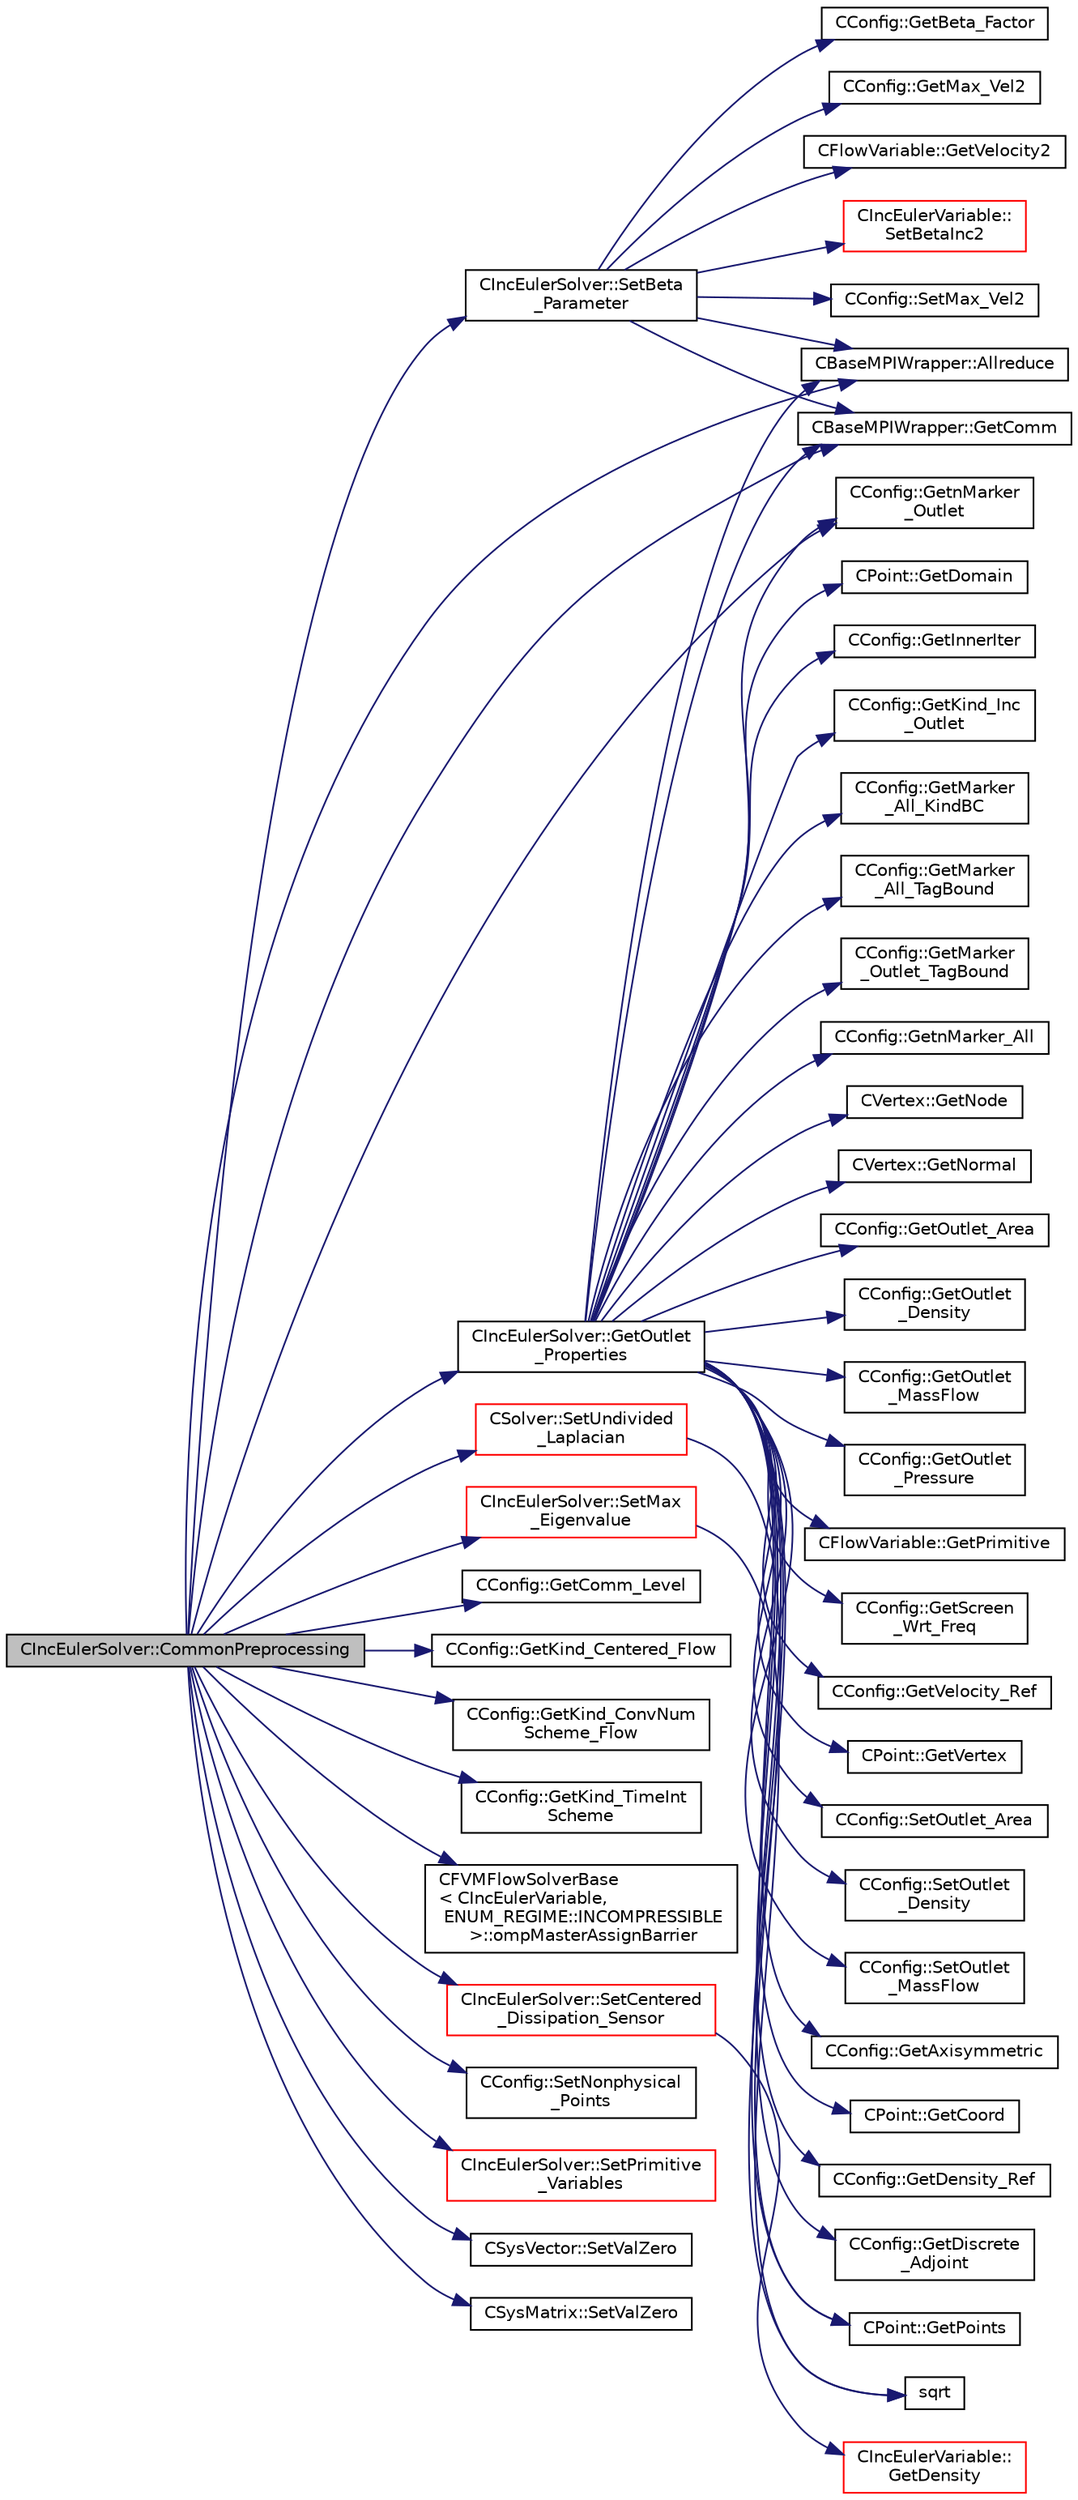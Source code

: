 digraph "CIncEulerSolver::CommonPreprocessing"
{
 // LATEX_PDF_SIZE
  edge [fontname="Helvetica",fontsize="10",labelfontname="Helvetica",labelfontsize="10"];
  node [fontname="Helvetica",fontsize="10",shape=record];
  rankdir="LR";
  Node1 [label="CIncEulerSolver::CommonPreprocessing",height=0.2,width=0.4,color="black", fillcolor="grey75", style="filled", fontcolor="black",tooltip="Preprocessing actions common to the Euler and NS solvers."];
  Node1 -> Node2 [color="midnightblue",fontsize="10",style="solid",fontname="Helvetica"];
  Node2 [label="CBaseMPIWrapper::Allreduce",height=0.2,width=0.4,color="black", fillcolor="white", style="filled",URL="$classCBaseMPIWrapper.html#a381d4b3738c09d92ee1ae9f89715b541",tooltip=" "];
  Node1 -> Node3 [color="midnightblue",fontsize="10",style="solid",fontname="Helvetica"];
  Node3 [label="CBaseMPIWrapper::GetComm",height=0.2,width=0.4,color="black", fillcolor="white", style="filled",URL="$classCBaseMPIWrapper.html#a8154391fc3522954802889d81d4ef5da",tooltip=" "];
  Node1 -> Node4 [color="midnightblue",fontsize="10",style="solid",fontname="Helvetica"];
  Node4 [label="CConfig::GetComm_Level",height=0.2,width=0.4,color="black", fillcolor="white", style="filled",URL="$classCConfig.html#aa495414133c826e5f6651d4ce82d0ef6",tooltip="Get the level of MPI communications to be performed."];
  Node1 -> Node5 [color="midnightblue",fontsize="10",style="solid",fontname="Helvetica"];
  Node5 [label="CConfig::GetKind_Centered_Flow",height=0.2,width=0.4,color="black", fillcolor="white", style="filled",URL="$classCConfig.html#ac98947febf35f20117815114d9371593",tooltip="Get the kind of center convective numerical scheme for the flow equations."];
  Node1 -> Node6 [color="midnightblue",fontsize="10",style="solid",fontname="Helvetica"];
  Node6 [label="CConfig::GetKind_ConvNum\lScheme_Flow",height=0.2,width=0.4,color="black", fillcolor="white", style="filled",URL="$classCConfig.html#ac664a20b0a09ab14844dc6326290f0a0",tooltip="Get the kind of convective numerical scheme for the flow equations (centered or upwind)."];
  Node1 -> Node7 [color="midnightblue",fontsize="10",style="solid",fontname="Helvetica"];
  Node7 [label="CConfig::GetKind_TimeInt\lScheme",height=0.2,width=0.4,color="black", fillcolor="white", style="filled",URL="$classCConfig.html#ad16f71356f146b530fb1fbb45444525c",tooltip="Get the kind of time integration method."];
  Node1 -> Node8 [color="midnightblue",fontsize="10",style="solid",fontname="Helvetica"];
  Node8 [label="CConfig::GetnMarker\l_Outlet",height=0.2,width=0.4,color="black", fillcolor="white", style="filled",URL="$classCConfig.html#ada4ad9b9c716e11de0ef3c7c286cf217",tooltip="Get the total number of boundary markers."];
  Node1 -> Node9 [color="midnightblue",fontsize="10",style="solid",fontname="Helvetica"];
  Node9 [label="CIncEulerSolver::GetOutlet\l_Properties",height=0.2,width=0.4,color="black", fillcolor="white", style="filled",URL="$classCIncEulerSolver.html#aacea1dc960644b2fb82b191b17bf9056",tooltip="A virtual member."];
  Node9 -> Node2 [color="midnightblue",fontsize="10",style="solid",fontname="Helvetica"];
  Node9 -> Node10 [color="midnightblue",fontsize="10",style="solid",fontname="Helvetica"];
  Node10 [label="CConfig::GetAxisymmetric",height=0.2,width=0.4,color="black", fillcolor="white", style="filled",URL="$classCConfig.html#a509e098ac64a59535a8e59ec2de6f68b",tooltip="Get information about the axisymmetric frame."];
  Node9 -> Node3 [color="midnightblue",fontsize="10",style="solid",fontname="Helvetica"];
  Node9 -> Node11 [color="midnightblue",fontsize="10",style="solid",fontname="Helvetica"];
  Node11 [label="CPoint::GetCoord",height=0.2,width=0.4,color="black", fillcolor="white", style="filled",URL="$classCPoint.html#ab16c29dd03911529cd73bf467c313179",tooltip="Get the coordinates dor the control volume."];
  Node9 -> Node12 [color="midnightblue",fontsize="10",style="solid",fontname="Helvetica"];
  Node12 [label="CConfig::GetDensity_Ref",height=0.2,width=0.4,color="black", fillcolor="white", style="filled",URL="$classCConfig.html#a3fc33aec68f64b757f1f9f3514cb97de",tooltip="Get the value of the reference density for non-dimensionalization."];
  Node9 -> Node13 [color="midnightblue",fontsize="10",style="solid",fontname="Helvetica"];
  Node13 [label="CConfig::GetDiscrete\l_Adjoint",height=0.2,width=0.4,color="black", fillcolor="white", style="filled",URL="$classCConfig.html#ab3928c4e6debcf50dcd0d38985f6980c",tooltip="Get the indicator whether we are solving an discrete adjoint problem."];
  Node9 -> Node14 [color="midnightblue",fontsize="10",style="solid",fontname="Helvetica"];
  Node14 [label="CPoint::GetDomain",height=0.2,width=0.4,color="black", fillcolor="white", style="filled",URL="$classCPoint.html#aa58a27b602e47ddcad22ae74a5c6bc81",tooltip="For parallel computation, its indicates if a point must be computed or not."];
  Node9 -> Node15 [color="midnightblue",fontsize="10",style="solid",fontname="Helvetica"];
  Node15 [label="CConfig::GetInnerIter",height=0.2,width=0.4,color="black", fillcolor="white", style="filled",URL="$classCConfig.html#a079a90396222697f01e0c365285c915d",tooltip="Get the current FSI iteration number."];
  Node9 -> Node16 [color="midnightblue",fontsize="10",style="solid",fontname="Helvetica"];
  Node16 [label="CConfig::GetKind_Inc\l_Outlet",height=0.2,width=0.4,color="black", fillcolor="white", style="filled",URL="$classCConfig.html#ac7b7c81b5bbfc0c61318348d2d6c2ddf",tooltip="Get the type of incompressible outlet from the list."];
  Node9 -> Node17 [color="midnightblue",fontsize="10",style="solid",fontname="Helvetica"];
  Node17 [label="CConfig::GetMarker\l_All_KindBC",height=0.2,width=0.4,color="black", fillcolor="white", style="filled",URL="$classCConfig.html#ae003cd8f406eaaa91849a774c9a20730",tooltip="Get the kind of boundary for each marker."];
  Node9 -> Node18 [color="midnightblue",fontsize="10",style="solid",fontname="Helvetica"];
  Node18 [label="CConfig::GetMarker\l_All_TagBound",height=0.2,width=0.4,color="black", fillcolor="white", style="filled",URL="$classCConfig.html#ab8c9c1f45950a29355be4ff357049440",tooltip="Get the index of the surface defined in the geometry file."];
  Node9 -> Node19 [color="midnightblue",fontsize="10",style="solid",fontname="Helvetica"];
  Node19 [label="CConfig::GetMarker\l_Outlet_TagBound",height=0.2,width=0.4,color="black", fillcolor="white", style="filled",URL="$classCConfig.html#a64751475740f1310e6b2f0dcd0a59022",tooltip="Get the index of the surface defined in the geometry file."];
  Node9 -> Node20 [color="midnightblue",fontsize="10",style="solid",fontname="Helvetica"];
  Node20 [label="CConfig::GetnMarker_All",height=0.2,width=0.4,color="black", fillcolor="white", style="filled",URL="$classCConfig.html#a459dee039e618d21a5d78db61c221240",tooltip="Get the total number of boundary markers of the local process including send/receive domains."];
  Node9 -> Node8 [color="midnightblue",fontsize="10",style="solid",fontname="Helvetica"];
  Node9 -> Node21 [color="midnightblue",fontsize="10",style="solid",fontname="Helvetica"];
  Node21 [label="CVertex::GetNode",height=0.2,width=0.4,color="black", fillcolor="white", style="filled",URL="$classCVertex.html#ad568da06e7191358d3a09a1bee71cdb5",tooltip="Get the node of the vertex."];
  Node9 -> Node22 [color="midnightblue",fontsize="10",style="solid",fontname="Helvetica"];
  Node22 [label="CVertex::GetNormal",height=0.2,width=0.4,color="black", fillcolor="white", style="filled",URL="$classCVertex.html#a57cacfe764770e6c0e54c278cb584f7c",tooltip="Copy the the normal vector of a face."];
  Node9 -> Node23 [color="midnightblue",fontsize="10",style="solid",fontname="Helvetica"];
  Node23 [label="CConfig::GetOutlet_Area",height=0.2,width=0.4,color="black", fillcolor="white", style="filled",URL="$classCConfig.html#a13e3e25253c8d99e46a3993df454ee15",tooltip="Get the back pressure (static) at an outlet boundary."];
  Node9 -> Node24 [color="midnightblue",fontsize="10",style="solid",fontname="Helvetica"];
  Node24 [label="CConfig::GetOutlet\l_Density",height=0.2,width=0.4,color="black", fillcolor="white", style="filled",URL="$classCConfig.html#a4d6631873ae26543b1a6e556b2182bb5",tooltip="Get the back pressure (static) at an outlet boundary."];
  Node9 -> Node25 [color="midnightblue",fontsize="10",style="solid",fontname="Helvetica"];
  Node25 [label="CConfig::GetOutlet\l_MassFlow",height=0.2,width=0.4,color="black", fillcolor="white", style="filled",URL="$classCConfig.html#a468f26b3f10ec782d9af878105594d10",tooltip="Get the back pressure (static) at an outlet boundary."];
  Node9 -> Node26 [color="midnightblue",fontsize="10",style="solid",fontname="Helvetica"];
  Node26 [label="CConfig::GetOutlet\l_Pressure",height=0.2,width=0.4,color="black", fillcolor="white", style="filled",URL="$classCConfig.html#a5ea6402b4b29cb86b1c3146cb98155fd",tooltip="Get the back pressure (static) at an outlet boundary."];
  Node9 -> Node27 [color="midnightblue",fontsize="10",style="solid",fontname="Helvetica"];
  Node27 [label="CPoint::GetPoints",height=0.2,width=0.4,color="black", fillcolor="white", style="filled",URL="$classCPoint.html#a9bc468188cd5bf36508e0aaf2ecb762f",tooltip="Get the entire point adjacency information in compressed format (CSR)."];
  Node9 -> Node28 [color="midnightblue",fontsize="10",style="solid",fontname="Helvetica"];
  Node28 [label="CFlowVariable::GetPrimitive",height=0.2,width=0.4,color="black", fillcolor="white", style="filled",URL="$classCFlowVariable.html#a852271c741f1e7cdb1d391941266d344",tooltip="Get a primitive variable."];
  Node9 -> Node29 [color="midnightblue",fontsize="10",style="solid",fontname="Helvetica"];
  Node29 [label="CConfig::GetScreen\l_Wrt_Freq",height=0.2,width=0.4,color="black", fillcolor="white", style="filled",URL="$classCConfig.html#ad43daa81fef55ee2c14498294308bad5",tooltip="GetScreen_Wrt_Freq_Inner."];
  Node9 -> Node30 [color="midnightblue",fontsize="10",style="solid",fontname="Helvetica"];
  Node30 [label="CConfig::GetVelocity_Ref",height=0.2,width=0.4,color="black", fillcolor="white", style="filled",URL="$classCConfig.html#afad4537005c210e8a7fc015a51b8ae4c",tooltip="Get the value of the reference velocity for non-dimensionalization."];
  Node9 -> Node31 [color="midnightblue",fontsize="10",style="solid",fontname="Helvetica"];
  Node31 [label="CPoint::GetVertex",height=0.2,width=0.4,color="black", fillcolor="white", style="filled",URL="$classCPoint.html#aa23a2b42b38e6d611038eeafdb7051d0",tooltip="Get the vertex that compose the control volume for a marker."];
  Node9 -> Node32 [color="midnightblue",fontsize="10",style="solid",fontname="Helvetica"];
  Node32 [label="CConfig::SetOutlet_Area",height=0.2,width=0.4,color="black", fillcolor="white", style="filled",URL="$classCConfig.html#afff2482f5b451b680975fa96f09773c3",tooltip="Get the back pressure (static) at an outlet boundary."];
  Node9 -> Node33 [color="midnightblue",fontsize="10",style="solid",fontname="Helvetica"];
  Node33 [label="CConfig::SetOutlet\l_Density",height=0.2,width=0.4,color="black", fillcolor="white", style="filled",URL="$classCConfig.html#a73848e92ab3eedfb9b65fa00e1e3c297",tooltip="Get the back pressure (static) at an outlet boundary."];
  Node9 -> Node34 [color="midnightblue",fontsize="10",style="solid",fontname="Helvetica"];
  Node34 [label="CConfig::SetOutlet\l_MassFlow",height=0.2,width=0.4,color="black", fillcolor="white", style="filled",URL="$classCConfig.html#af67a83689b48b426d22371504fcf0726",tooltip="Get the back pressure (static) at an outlet boundary."];
  Node9 -> Node35 [color="midnightblue",fontsize="10",style="solid",fontname="Helvetica"];
  Node35 [label="sqrt",height=0.2,width=0.4,color="black", fillcolor="white", style="filled",URL="$group__SIMD.html#ga54a1925ab40fb4249ea255072520de35",tooltip=" "];
  Node1 -> Node36 [color="midnightblue",fontsize="10",style="solid",fontname="Helvetica"];
  Node36 [label="CFVMFlowSolverBase\l\< CIncEulerVariable,\l ENUM_REGIME::INCOMPRESSIBLE\l \>::ompMasterAssignBarrier",height=0.2,width=0.4,color="black", fillcolor="white", style="filled",URL="$classCFVMFlowSolverBase.html#a1b0175f84e884c015bf48e2e6e7c78bd",tooltip="Utility to set the value of a member variables safely, and so that the new values are seen by all thr..."];
  Node1 -> Node37 [color="midnightblue",fontsize="10",style="solid",fontname="Helvetica"];
  Node37 [label="CIncEulerSolver::SetBeta\l_Parameter",height=0.2,width=0.4,color="black", fillcolor="white", style="filled",URL="$classCIncEulerSolver.html#a3e20d6912dc1a1806424e31b12bd80f4",tooltip="Update the Beta parameter for the incompressible preconditioner."];
  Node37 -> Node2 [color="midnightblue",fontsize="10",style="solid",fontname="Helvetica"];
  Node37 -> Node38 [color="midnightblue",fontsize="10",style="solid",fontname="Helvetica"];
  Node38 [label="CConfig::GetBeta_Factor",height=0.2,width=0.4,color="black", fillcolor="white", style="filled",URL="$classCConfig.html#ad67542407d98a2237251dd36c03b03d2",tooltip="Get the epsilon^2 multiplier for Beta in the incompressible preconditioner."];
  Node37 -> Node3 [color="midnightblue",fontsize="10",style="solid",fontname="Helvetica"];
  Node37 -> Node39 [color="midnightblue",fontsize="10",style="solid",fontname="Helvetica"];
  Node39 [label="CConfig::GetMax_Vel2",height=0.2,width=0.4,color="black", fillcolor="white", style="filled",URL="$classCConfig.html#ad58ef471e9cfa3ac076a83b4811f85b3",tooltip="Get the maximum velocity^2 in the domain for the incompressible preconditioner."];
  Node37 -> Node40 [color="midnightblue",fontsize="10",style="solid",fontname="Helvetica"];
  Node40 [label="CFlowVariable::GetVelocity2",height=0.2,width=0.4,color="black", fillcolor="white", style="filled",URL="$classCFlowVariable.html#a05985b673db2741ecca6077bf6687089",tooltip="Get the squared norm of the velocity."];
  Node37 -> Node41 [color="midnightblue",fontsize="10",style="solid",fontname="Helvetica"];
  Node41 [label="CIncEulerVariable::\lSetBetaInc2",height=0.2,width=0.4,color="red", fillcolor="white", style="filled",URL="$classCIncEulerVariable.html#a6b46af3312443d36615a84c0e3425194",tooltip="Set the value of the beta coeffient for incompressible flows."];
  Node37 -> Node43 [color="midnightblue",fontsize="10",style="solid",fontname="Helvetica"];
  Node43 [label="CConfig::SetMax_Vel2",height=0.2,width=0.4,color="black", fillcolor="white", style="filled",URL="$classCConfig.html#aee462e868b4c14e214d71538c28b12d8",tooltip="Set the maximum velocity^2 in the domain for the incompressible preconditioner."];
  Node1 -> Node44 [color="midnightblue",fontsize="10",style="solid",fontname="Helvetica"];
  Node44 [label="CIncEulerSolver::SetCentered\l_Dissipation_Sensor",height=0.2,width=0.4,color="red", fillcolor="white", style="filled",URL="$classCIncEulerSolver.html#a83f4a05ad9f4ade1867cd1ef11931339",tooltip="Compute a pressure sensor switch."];
  Node44 -> Node45 [color="midnightblue",fontsize="10",style="solid",fontname="Helvetica"];
  Node45 [label="CIncEulerVariable::\lGetDensity",height=0.2,width=0.4,color="red", fillcolor="white", style="filled",URL="$classCIncEulerVariable.html#aa5971e35e634b8d768d369dead2b9ffc",tooltip="Get the density of the flow."];
  Node1 -> Node48 [color="midnightblue",fontsize="10",style="solid",fontname="Helvetica"];
  Node48 [label="CIncEulerSolver::SetMax\l_Eigenvalue",height=0.2,width=0.4,color="red", fillcolor="white", style="filled",URL="$classCIncEulerSolver.html#a223e376028f3f77be49d39017ebebdb0",tooltip="Compute the max eigenvalue."];
  Node48 -> Node35 [color="midnightblue",fontsize="10",style="solid",fontname="Helvetica"];
  Node1 -> Node51 [color="midnightblue",fontsize="10",style="solid",fontname="Helvetica"];
  Node51 [label="CConfig::SetNonphysical\l_Points",height=0.2,width=0.4,color="black", fillcolor="white", style="filled",URL="$classCConfig.html#a434fe0922532828b7e40ded865c5ce51",tooltip="Set the current number of non-physical nodes in the solution."];
  Node1 -> Node52 [color="midnightblue",fontsize="10",style="solid",fontname="Helvetica"];
  Node52 [label="CIncEulerSolver::SetPrimitive\l_Variables",height=0.2,width=0.4,color="red", fillcolor="white", style="filled",URL="$classCIncEulerSolver.html#a4c23fe41a4589737850b80bb10d5bac5",tooltip="Compute the velocity^2, SoundSpeed, Pressure, Enthalpy, Viscosity."];
  Node1 -> Node74 [color="midnightblue",fontsize="10",style="solid",fontname="Helvetica"];
  Node74 [label="CSolver::SetUndivided\l_Laplacian",height=0.2,width=0.4,color="red", fillcolor="white", style="filled",URL="$classCSolver.html#ae9fa6bf0e3ef0dff07dd85e0a87eef4d",tooltip="Compute the undivided laplacian for the solution variables."];
  Node74 -> Node27 [color="midnightblue",fontsize="10",style="solid",fontname="Helvetica"];
  Node1 -> Node164 [color="midnightblue",fontsize="10",style="solid",fontname="Helvetica"];
  Node164 [label="CSysVector::SetValZero",height=0.2,width=0.4,color="black", fillcolor="white", style="filled",URL="$classCSysVector.html#aa179ddab500faadee96bebecff9e201d",tooltip="Sets to zero all the entries of the vector."];
  Node1 -> Node165 [color="midnightblue",fontsize="10",style="solid",fontname="Helvetica"];
  Node165 [label="CSysMatrix::SetValZero",height=0.2,width=0.4,color="black", fillcolor="white", style="filled",URL="$classCSysMatrix.html#a8f974ad2e089dccfc99ea21a4ef5a819",tooltip="Sets to zero all the entries of the sparse matrix."];
}
